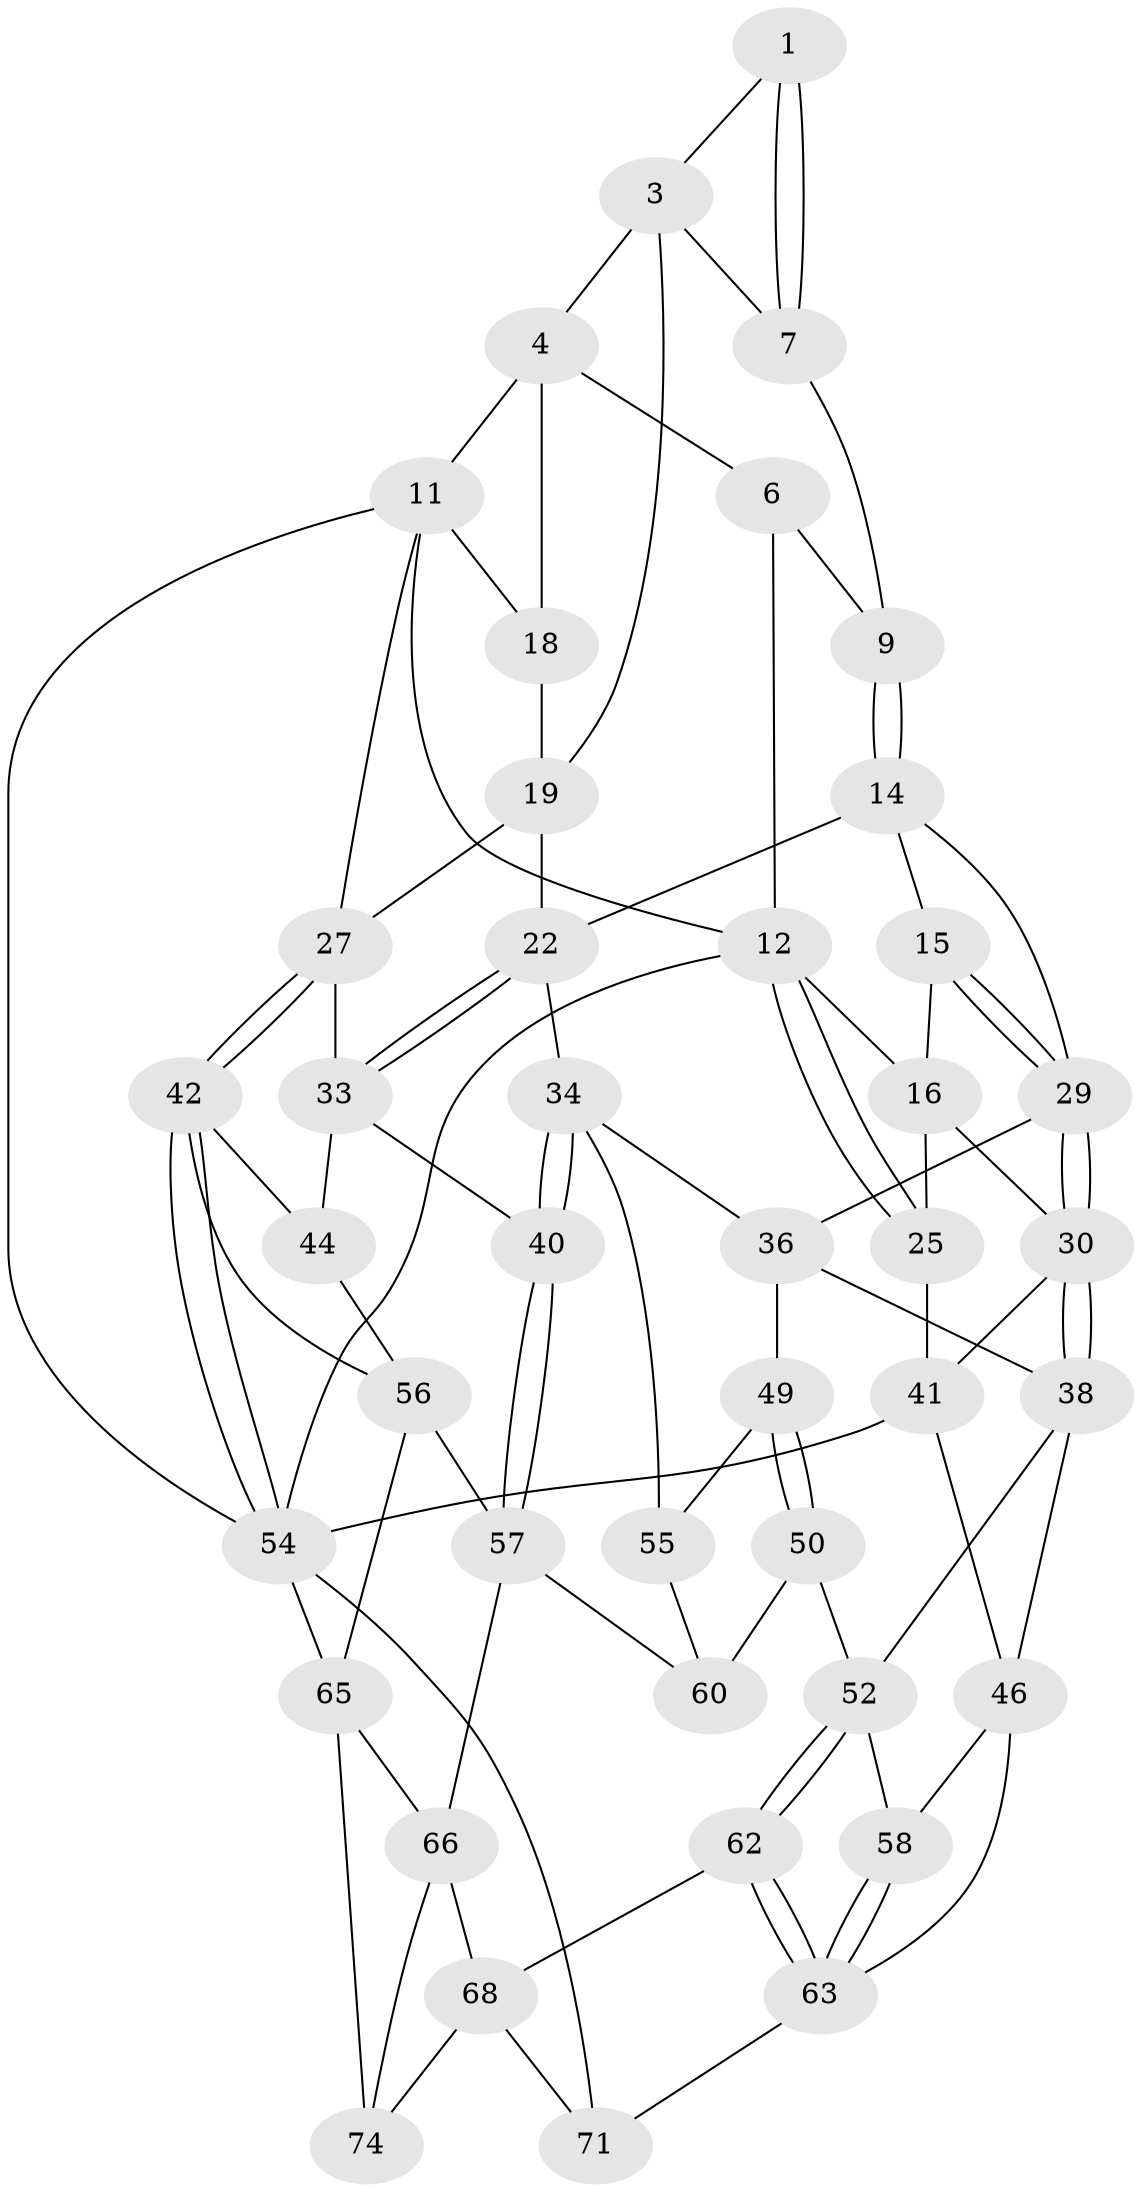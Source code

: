 // original degree distribution, {3: 0.02702702702702703, 4: 0.25675675675675674, 6: 0.22972972972972974, 5: 0.4864864864864865}
// Generated by graph-tools (version 1.1) at 2025/11/02/27/25 16:11:52]
// undirected, 43 vertices, 94 edges
graph export_dot {
graph [start="1"]
  node [color=gray90,style=filled];
  1 [pos="+0.6561434988344798+0",super="+2"];
  3 [pos="+0.8137124000798756+0.13725494923315326",super="+17"];
  4 [pos="+0.880942387163815+0.12597814640059035",super="+5"];
  6 [pos="+0.5968282819957489+0",super="+10"];
  7 [pos="+0.6613571168430519+0.2091883053769898",super="+8"];
  9 [pos="+0.6220001514262374+0.28810034408782037"];
  11 [pos="+1+0",super="+20"];
  12 [pos="+0+0",super="+13"];
  14 [pos="+0.6145150252174736+0.30397682404792314",super="+24"];
  15 [pos="+0.38685723673801387+0.30150685479549827"];
  16 [pos="+0.3317720135656466+0.22272179956738927",super="+26"];
  18 [pos="+0.9514720893858284+0.24091363292427662"];
  19 [pos="+0.8353882530690566+0.31635610098648337",super="+21"];
  22 [pos="+0.7499445415769023+0.4379704335963904",super="+23"];
  25 [pos="+0+0.29518316163400304"];
  27 [pos="+1+0.45392548892311324",super="+28"];
  29 [pos="+0.3877109229617992+0.4355364406479693",super="+32"];
  30 [pos="+0.31865478071742787+0.5374241537452876",super="+31"];
  33 [pos="+0.888018789256261+0.5758659951523031",super="+39"];
  34 [pos="+0.6871815461641441+0.6824642288878171",super="+35"];
  36 [pos="+0.5500597018099982+0.6141354582129814",super="+37"];
  38 [pos="+0.33668404312570244+0.5999207532595394",super="+45"];
  40 [pos="+0.7139205523154957+0.7118171927986373"];
  41 [pos="+0+0.6804984692380678",super="+48"];
  42 [pos="+1+0.7948482253403992",super="+43"];
  44 [pos="+0.9646098919415893+0.7164311408539771"];
  46 [pos="+0+0.7208559530282312",super="+47"];
  49 [pos="+0.3896063863316357+0.737560519884219"];
  50 [pos="+0.3869134221274365+0.749477254353397",super="+51"];
  52 [pos="+0.3504720409222384+0.8230222406864647",super="+53"];
  54 [pos="+1+1",super="+70"];
  55 [pos="+0.5029635774640342+0.7491315344250036"];
  56 [pos="+0.8226621804499404+0.809407828795187",super="+64"];
  57 [pos="+0.7161804373369937+0.733211832847389",super="+59"];
  58 [pos="+0.20545363286163631+0.765352583141638"];
  60 [pos="+0.5826096372881945+0.9273216194163848",super="+61"];
  62 [pos="+0.32541067213665986+0.8649490089802694"];
  63 [pos="+0.2562130293363319+0.8976770159206655",super="+69"];
  65 [pos="+0.8603687802666606+0.9236530009477019",super="+73"];
  66 [pos="+0.6011015391839444+0.9668287033550456",super="+67"];
  68 [pos="+0.38779683240599283+0.9429822011200952",super="+72"];
  71 [pos="+0.16540159666454152+1"];
  74 [pos="+0.6208338441104495+1"];
  1 -- 7 [weight=2];
  1 -- 7;
  1 -- 3;
  3 -- 4;
  3 -- 19;
  3 -- 7;
  4 -- 18;
  4 -- 11;
  4 -- 6;
  6 -- 9;
  6 -- 12;
  7 -- 9;
  9 -- 14;
  9 -- 14;
  11 -- 12;
  11 -- 54;
  11 -- 27;
  11 -- 18;
  12 -- 25;
  12 -- 25;
  12 -- 54;
  12 -- 16;
  14 -- 15;
  14 -- 29;
  14 -- 22;
  15 -- 16;
  15 -- 29;
  15 -- 29;
  16 -- 25;
  16 -- 30;
  18 -- 19;
  19 -- 27;
  19 -- 22;
  22 -- 33;
  22 -- 33;
  22 -- 34;
  25 -- 41;
  27 -- 42;
  27 -- 42;
  27 -- 33;
  29 -- 30;
  29 -- 30;
  29 -- 36;
  30 -- 38;
  30 -- 38;
  30 -- 41;
  33 -- 40;
  33 -- 44;
  34 -- 40;
  34 -- 40;
  34 -- 36;
  34 -- 55;
  36 -- 49;
  36 -- 38;
  38 -- 46;
  38 -- 52;
  40 -- 57;
  40 -- 57;
  41 -- 54;
  41 -- 46;
  42 -- 54;
  42 -- 54;
  42 -- 44;
  42 -- 56;
  44 -- 56;
  46 -- 58;
  46 -- 63;
  49 -- 50;
  49 -- 50;
  49 -- 55;
  50 -- 52;
  50 -- 60 [weight=2];
  52 -- 62;
  52 -- 62;
  52 -- 58;
  54 -- 71;
  54 -- 65;
  55 -- 60;
  56 -- 57;
  56 -- 65;
  57 -- 66;
  57 -- 60;
  58 -- 63;
  58 -- 63;
  62 -- 63;
  62 -- 63;
  62 -- 68;
  63 -- 71;
  65 -- 66;
  65 -- 74;
  66 -- 68;
  66 -- 74;
  68 -- 74;
  68 -- 71;
}
